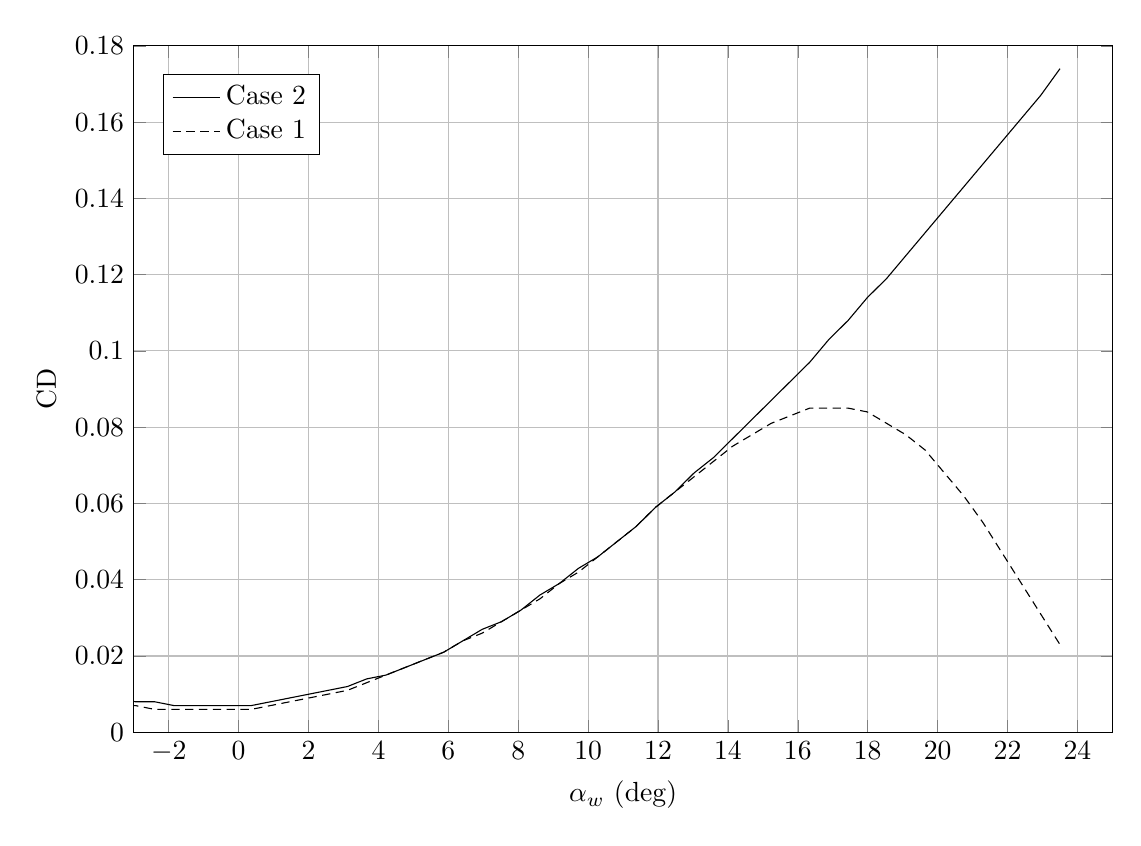 %Comparison of CD estimation
\begin{tikzpicture}

\begin{axis}[
width=14.01cm,
height=10.3cm,
scaled ticks=false, tick label style={/pgf/number format/fixed},
xmin=-3,
xmax=25,
xlabel={$\alpha_{w}$ (deg)},
xmajorgrids,
ymin=0,
ymax=0.18,
ylabel={CD},
ymajorgrids,
legend style={at={(0.03,0.9)},anchor=west,draw=black,fill=white,legend cell align=left},
legend entries = {Case 2\\Case 1\\}
]

\addplot [
color=black,
solid
]
table[row sep=crcr]{
-3.5	0.009\\
-2.949	0.008\\
-2.398	0.008\\
-1.847	0.007\\
-1.296	0.007\\
-0.745	0.007\\
-0.194	0.007\\
0.357	0.007\\
0.908	0.008\\
1.459	0.009\\
2.01	0.01\\
2.561	0.011\\
3.112	0.012\\
3.663	0.014\\
4.214	0.015\\
4.765	0.017\\
5.316	0.019\\
5.867	0.021\\
6.418	0.024\\
6.969	0.027\\
7.52	0.029\\
8.071	0.032\\
8.622	0.036\\
9.173	0.039\\
9.724	0.043\\
10.276	0.046\\
10.827	0.05\\
11.378	0.054\\
11.929	0.059\\
12.48	0.063\\
13.031	0.068\\
13.582	0.072\\
14.133	0.077\\
14.684	0.082\\
15.235	0.087\\
15.786	0.092\\
16.337	0.097\\
16.888	0.103\\
17.439	0.108\\
17.99	0.114\\
18.541	0.119\\
19.092	0.125\\
19.643	0.131\\
20.194	0.137\\
20.745	0.143\\
21.296	0.149\\
21.847	0.155\\
22.398	0.161\\
22.949	0.167\\
23.5	0.174\\
};

\addplot [
color=black,
densely dashed
]
table[row sep=crcr]{
-3.5	0.007\\
-2.949	0.007\\
-2.398	0.006\\
-1.847	0.006\\
-1.296	0.006\\
-0.745	0.006\\
-0.194	0.006\\
0.357	0.006\\
0.908	0.007\\
1.459	0.008\\
2.01	0.009\\
2.561	0.01\\
3.112	0.011\\
3.663	0.013\\
4.214	0.015\\
4.765	0.017\\
5.316	0.019\\
5.867	0.021\\
6.418	0.024\\
6.969	0.026\\
7.52	0.029\\
8.071	0.032\\
8.622	0.035\\
9.173	0.039\\
9.724	0.042\\
10.276	0.046\\
10.827	0.05\\
11.378	0.054\\
11.929	0.059\\
12.48	0.063\\
13.031	0.067\\
13.582	0.071\\
14.133	0.075\\
14.684	0.078\\
15.235	0.081\\
15.786	0.083\\
16.337	0.085\\
16.888	0.085\\
17.439	0.085\\
17.99	0.084\\
18.541	0.081\\
19.092	0.078\\
19.643	0.074\\
20.194	0.068\\
20.745	0.062\\
21.296	0.055\\
21.847	0.047\\
22.398	0.039\\
22.949	0.031\\
23.5	0.023\\
};
\end{axis}
\end{tikzpicture}%
